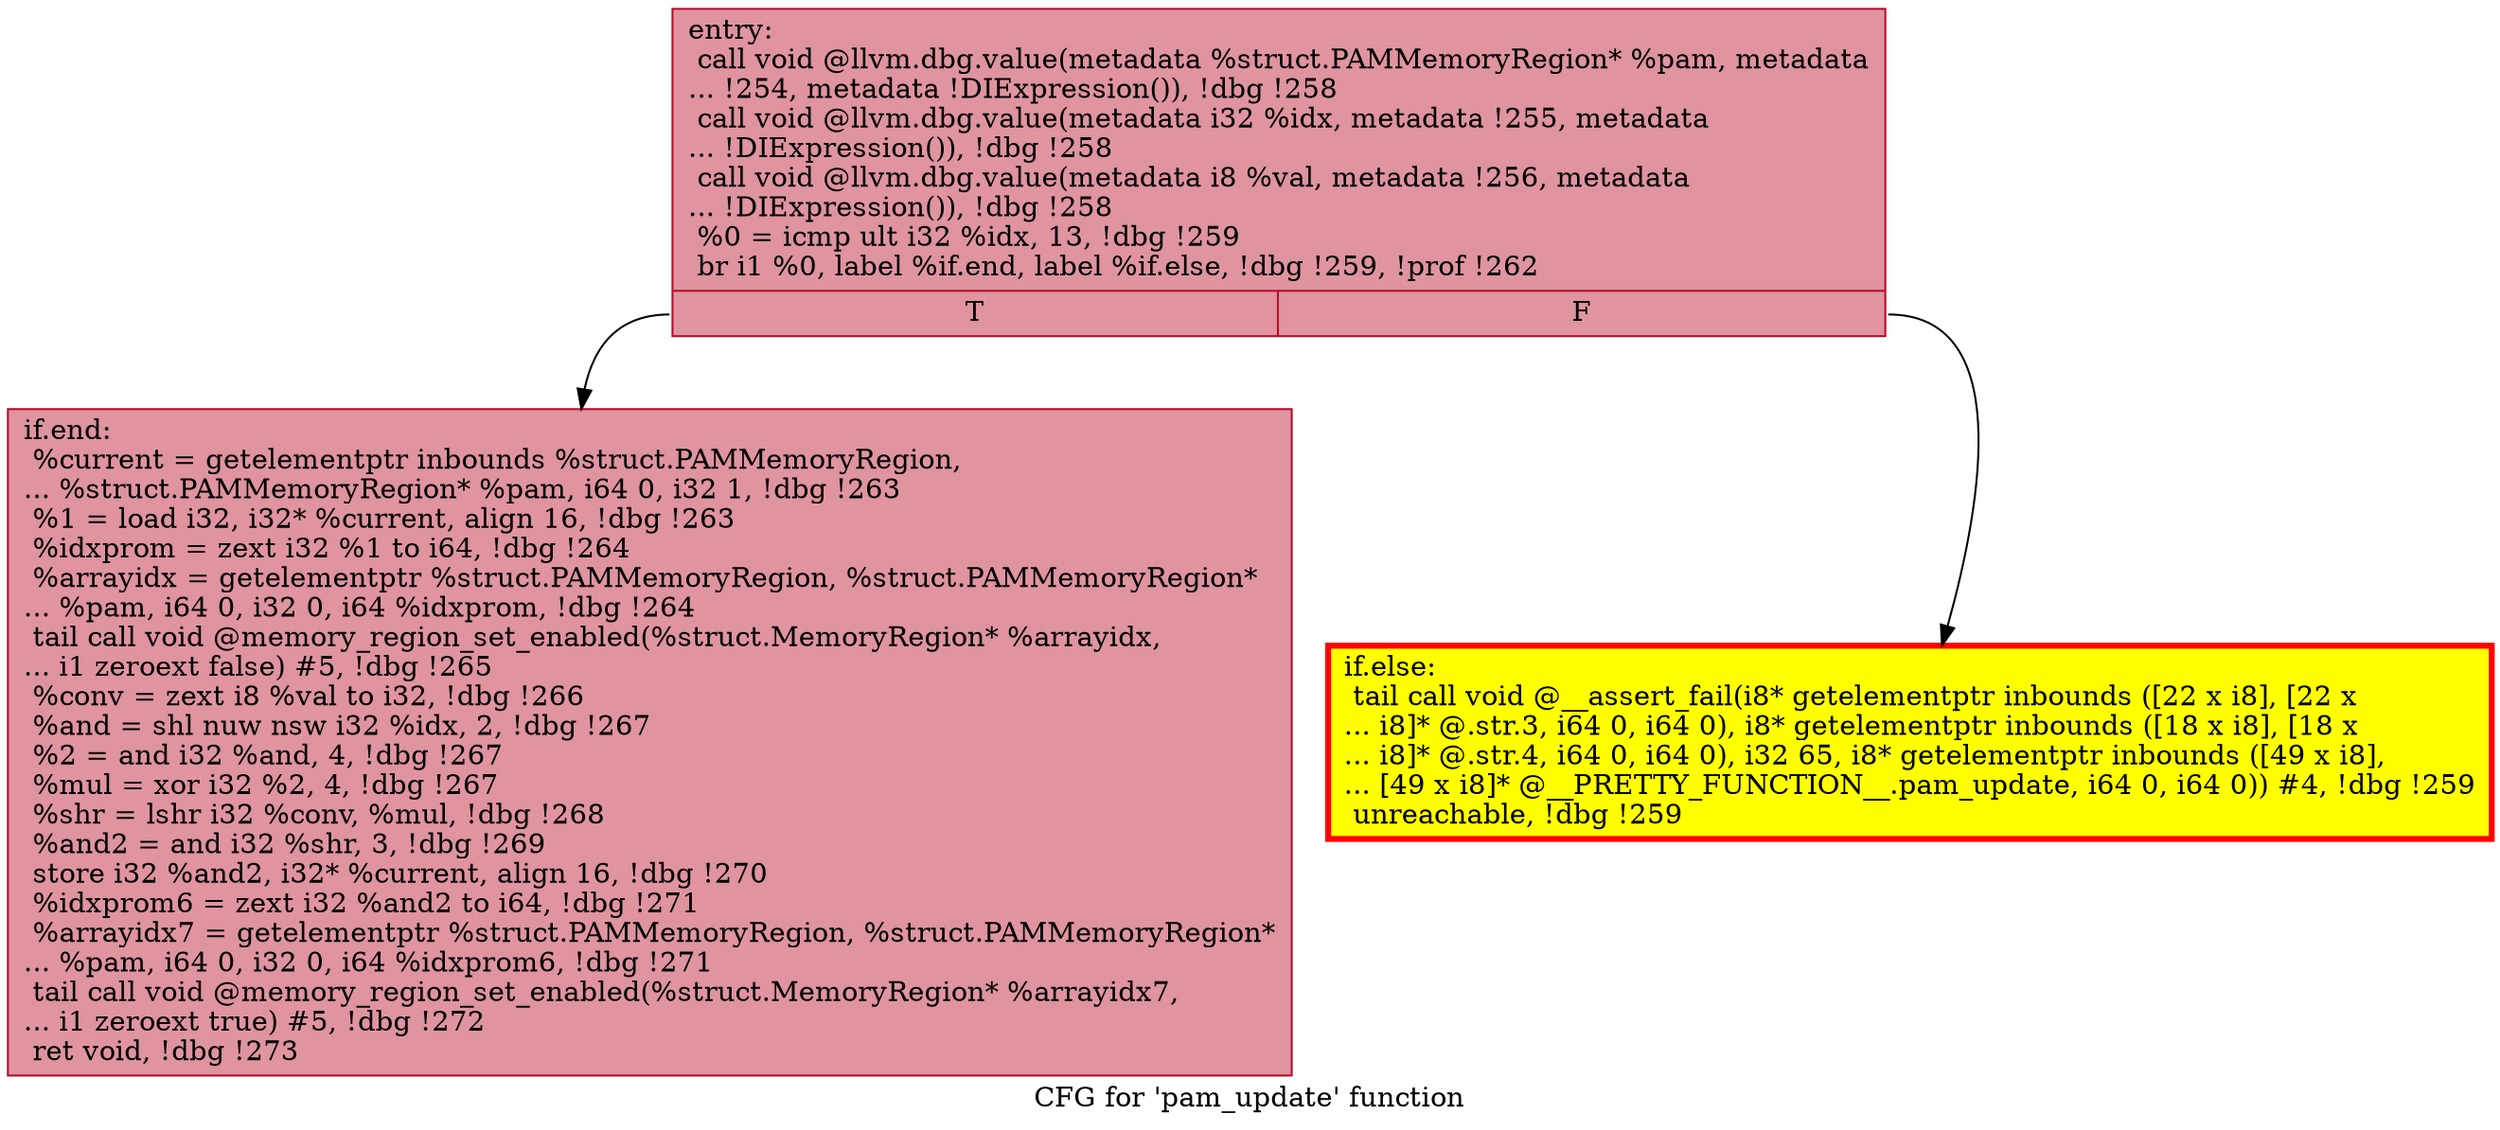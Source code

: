 digraph "CFG for 'pam_update' function" {
	label="CFG for 'pam_update' function";

	Node0x5647df1d7260 [shape=record,color="#b70d28ff", style=filled, fillcolor="#b70d2870",label="{entry:\l  call void @llvm.dbg.value(metadata %struct.PAMMemoryRegion* %pam, metadata\l... !254, metadata !DIExpression()), !dbg !258\l  call void @llvm.dbg.value(metadata i32 %idx, metadata !255, metadata\l... !DIExpression()), !dbg !258\l  call void @llvm.dbg.value(metadata i8 %val, metadata !256, metadata\l... !DIExpression()), !dbg !258\l  %0 = icmp ult i32 %idx, 13, !dbg !259\l  br i1 %0, label %if.end, label %if.else, !dbg !259, !prof !262\l|{<s0>T|<s1>F}}"];
	Node0x5647df1d7260:s0 -> Node0x5647df1eb0f0;
	Node0x5647df1d7260:s1 -> Node0x5647df1eb140;
	Node0x5647df1eb140 [shape=record,penwidth=3.0, style="filled", color="red", fillcolor="yellow",label="{if.else:                                          \l  tail call void @__assert_fail(i8* getelementptr inbounds ([22 x i8], [22 x\l... i8]* @.str.3, i64 0, i64 0), i8* getelementptr inbounds ([18 x i8], [18 x\l... i8]* @.str.4, i64 0, i64 0), i32 65, i8* getelementptr inbounds ([49 x i8],\l... [49 x i8]* @__PRETTY_FUNCTION__.pam_update, i64 0, i64 0)) #4, !dbg !259\l  unreachable, !dbg !259\l}"];
	Node0x5647df1eb0f0 [shape=record,color="#b70d28ff", style=filled, fillcolor="#b70d2870",label="{if.end:                                           \l  %current = getelementptr inbounds %struct.PAMMemoryRegion,\l... %struct.PAMMemoryRegion* %pam, i64 0, i32 1, !dbg !263\l  %1 = load i32, i32* %current, align 16, !dbg !263\l  %idxprom = zext i32 %1 to i64, !dbg !264\l  %arrayidx = getelementptr %struct.PAMMemoryRegion, %struct.PAMMemoryRegion*\l... %pam, i64 0, i32 0, i64 %idxprom, !dbg !264\l  tail call void @memory_region_set_enabled(%struct.MemoryRegion* %arrayidx,\l... i1 zeroext false) #5, !dbg !265\l  %conv = zext i8 %val to i32, !dbg !266\l  %and = shl nuw nsw i32 %idx, 2, !dbg !267\l  %2 = and i32 %and, 4, !dbg !267\l  %mul = xor i32 %2, 4, !dbg !267\l  %shr = lshr i32 %conv, %mul, !dbg !268\l  %and2 = and i32 %shr, 3, !dbg !269\l  store i32 %and2, i32* %current, align 16, !dbg !270\l  %idxprom6 = zext i32 %and2 to i64, !dbg !271\l  %arrayidx7 = getelementptr %struct.PAMMemoryRegion, %struct.PAMMemoryRegion*\l... %pam, i64 0, i32 0, i64 %idxprom6, !dbg !271\l  tail call void @memory_region_set_enabled(%struct.MemoryRegion* %arrayidx7,\l... i1 zeroext true) #5, !dbg !272\l  ret void, !dbg !273\l}"];
}
